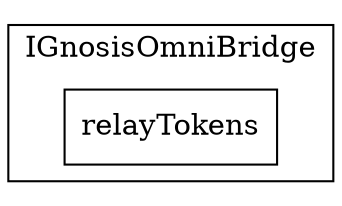 strict digraph {
rankdir="LR"
node [shape=box]
subgraph cluster_21_IGnosisOmniBridge {
label = "IGnosisOmniBridge"
"21_relayTokens" [label="relayTokens"]
}subgraph cluster_solidity {
label = "[Solidity]"
}
}